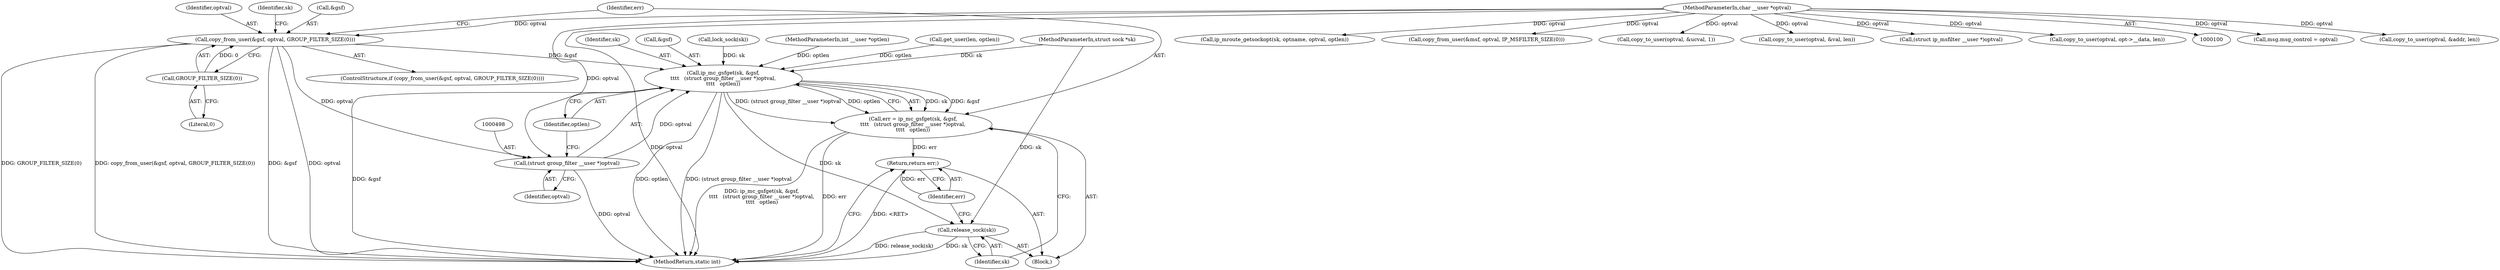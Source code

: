 digraph "0_linux_f6d8bd051c391c1c0458a30b2a7abcd939329259_25@API" {
"1000479" [label="(Call,copy_from_user(&gsf, optval, GROUP_FILTER_SIZE(0)))"];
"1000104" [label="(MethodParameterIn,char __user *optval)"];
"1000483" [label="(Call,GROUP_FILTER_SIZE(0))"];
"1000493" [label="(Call,ip_mc_gsfget(sk, &gsf,\n\t\t\t\t   (struct group_filter __user *)optval,\n\t\t\t\t   optlen))"];
"1000491" [label="(Call,err = ip_mc_gsfget(sk, &gsf,\n\t\t\t\t   (struct group_filter __user *)optval,\n\t\t\t\t   optlen))"];
"1000503" [label="(Return,return err;)"];
"1000501" [label="(Call,release_sock(sk))"];
"1000497" [label="(Call,(struct group_filter __user *)optval)"];
"1000483" [label="(Call,GROUP_FILTER_SIZE(0))"];
"1000484" [label="(Literal,0)"];
"1000500" [label="(Identifier,optlen)"];
"1000526" [label="(Call,msg.msg_control = optval)"];
"1000101" [label="(MethodParameterIn,struct sock *sk)"];
"1000706" [label="(MethodReturn,static int)"];
"1000105" [label="(MethodParameterIn,int __user *optlen)"];
"1000504" [label="(Identifier,err)"];
"1000497" [label="(Call,(struct group_filter __user *)optval)"];
"1000491" [label="(Call,err = ip_mc_gsfget(sk, &gsf,\n\t\t\t\t   (struct group_filter __user *)optval,\n\t\t\t\t   optlen))"];
"1000478" [label="(ControlStructure,if (copy_from_user(&gsf, optval, GROUP_FILTER_SIZE(0))))"];
"1000464" [label="(Block,)"];
"1000411" [label="(Call,copy_to_user(optval, &addr, len))"];
"1000493" [label="(Call,ip_mc_gsfget(sk, &gsf,\n\t\t\t\t   (struct group_filter __user *)optval,\n\t\t\t\t   optlen))"];
"1000131" [label="(Call,get_user(len, optlen))"];
"1000494" [label="(Identifier,sk)"];
"1000495" [label="(Call,&gsf)"];
"1000492" [label="(Identifier,err)"];
"1000104" [label="(MethodParameterIn,char __user *optval)"];
"1000479" [label="(Call,copy_from_user(&gsf, optval, GROUP_FILTER_SIZE(0)))"];
"1000125" [label="(Call,ip_mroute_getsockopt(sk, optname, optval, optlen))"];
"1000437" [label="(Call,copy_from_user(&msf, optval, IP_MSFILTER_SIZE(0)))"];
"1000678" [label="(Call,copy_to_user(optval, &ucval, 1))"];
"1000482" [label="(Identifier,optval)"];
"1000487" [label="(Identifier,sk)"];
"1000696" [label="(Call,copy_to_user(optval, &val, len))"];
"1000501" [label="(Call,release_sock(sk))"];
"1000499" [label="(Identifier,optval)"];
"1000455" [label="(Call,(struct ip_msfilter __user *)optval)"];
"1000502" [label="(Identifier,sk)"];
"1000503" [label="(Return,return err;)"];
"1000210" [label="(Call,copy_to_user(optval, opt->__data, len))"];
"1000480" [label="(Call,&gsf)"];
"1000144" [label="(Call,lock_sock(sk))"];
"1000479" -> "1000478"  [label="AST: "];
"1000479" -> "1000483"  [label="CFG: "];
"1000480" -> "1000479"  [label="AST: "];
"1000482" -> "1000479"  [label="AST: "];
"1000483" -> "1000479"  [label="AST: "];
"1000487" -> "1000479"  [label="CFG: "];
"1000492" -> "1000479"  [label="CFG: "];
"1000479" -> "1000706"  [label="DDG: GROUP_FILTER_SIZE(0)"];
"1000479" -> "1000706"  [label="DDG: copy_from_user(&gsf, optval, GROUP_FILTER_SIZE(0))"];
"1000479" -> "1000706"  [label="DDG: &gsf"];
"1000479" -> "1000706"  [label="DDG: optval"];
"1000104" -> "1000479"  [label="DDG: optval"];
"1000483" -> "1000479"  [label="DDG: 0"];
"1000479" -> "1000493"  [label="DDG: &gsf"];
"1000479" -> "1000497"  [label="DDG: optval"];
"1000104" -> "1000100"  [label="AST: "];
"1000104" -> "1000706"  [label="DDG: optval"];
"1000104" -> "1000125"  [label="DDG: optval"];
"1000104" -> "1000210"  [label="DDG: optval"];
"1000104" -> "1000411"  [label="DDG: optval"];
"1000104" -> "1000437"  [label="DDG: optval"];
"1000104" -> "1000455"  [label="DDG: optval"];
"1000104" -> "1000497"  [label="DDG: optval"];
"1000104" -> "1000526"  [label="DDG: optval"];
"1000104" -> "1000678"  [label="DDG: optval"];
"1000104" -> "1000696"  [label="DDG: optval"];
"1000483" -> "1000484"  [label="CFG: "];
"1000484" -> "1000483"  [label="AST: "];
"1000493" -> "1000491"  [label="AST: "];
"1000493" -> "1000500"  [label="CFG: "];
"1000494" -> "1000493"  [label="AST: "];
"1000495" -> "1000493"  [label="AST: "];
"1000497" -> "1000493"  [label="AST: "];
"1000500" -> "1000493"  [label="AST: "];
"1000491" -> "1000493"  [label="CFG: "];
"1000493" -> "1000706"  [label="DDG: (struct group_filter __user *)optval"];
"1000493" -> "1000706"  [label="DDG: &gsf"];
"1000493" -> "1000706"  [label="DDG: optlen"];
"1000493" -> "1000491"  [label="DDG: sk"];
"1000493" -> "1000491"  [label="DDG: &gsf"];
"1000493" -> "1000491"  [label="DDG: (struct group_filter __user *)optval"];
"1000493" -> "1000491"  [label="DDG: optlen"];
"1000144" -> "1000493"  [label="DDG: sk"];
"1000101" -> "1000493"  [label="DDG: sk"];
"1000497" -> "1000493"  [label="DDG: optval"];
"1000131" -> "1000493"  [label="DDG: optlen"];
"1000105" -> "1000493"  [label="DDG: optlen"];
"1000493" -> "1000501"  [label="DDG: sk"];
"1000491" -> "1000464"  [label="AST: "];
"1000492" -> "1000491"  [label="AST: "];
"1000502" -> "1000491"  [label="CFG: "];
"1000491" -> "1000706"  [label="DDG: ip_mc_gsfget(sk, &gsf,\n\t\t\t\t   (struct group_filter __user *)optval,\n\t\t\t\t   optlen)"];
"1000491" -> "1000706"  [label="DDG: err"];
"1000491" -> "1000503"  [label="DDG: err"];
"1000503" -> "1000464"  [label="AST: "];
"1000503" -> "1000504"  [label="CFG: "];
"1000504" -> "1000503"  [label="AST: "];
"1000706" -> "1000503"  [label="CFG: "];
"1000503" -> "1000706"  [label="DDG: <RET>"];
"1000504" -> "1000503"  [label="DDG: err"];
"1000501" -> "1000464"  [label="AST: "];
"1000501" -> "1000502"  [label="CFG: "];
"1000502" -> "1000501"  [label="AST: "];
"1000504" -> "1000501"  [label="CFG: "];
"1000501" -> "1000706"  [label="DDG: sk"];
"1000501" -> "1000706"  [label="DDG: release_sock(sk)"];
"1000101" -> "1000501"  [label="DDG: sk"];
"1000497" -> "1000499"  [label="CFG: "];
"1000498" -> "1000497"  [label="AST: "];
"1000499" -> "1000497"  [label="AST: "];
"1000500" -> "1000497"  [label="CFG: "];
"1000497" -> "1000706"  [label="DDG: optval"];
}
